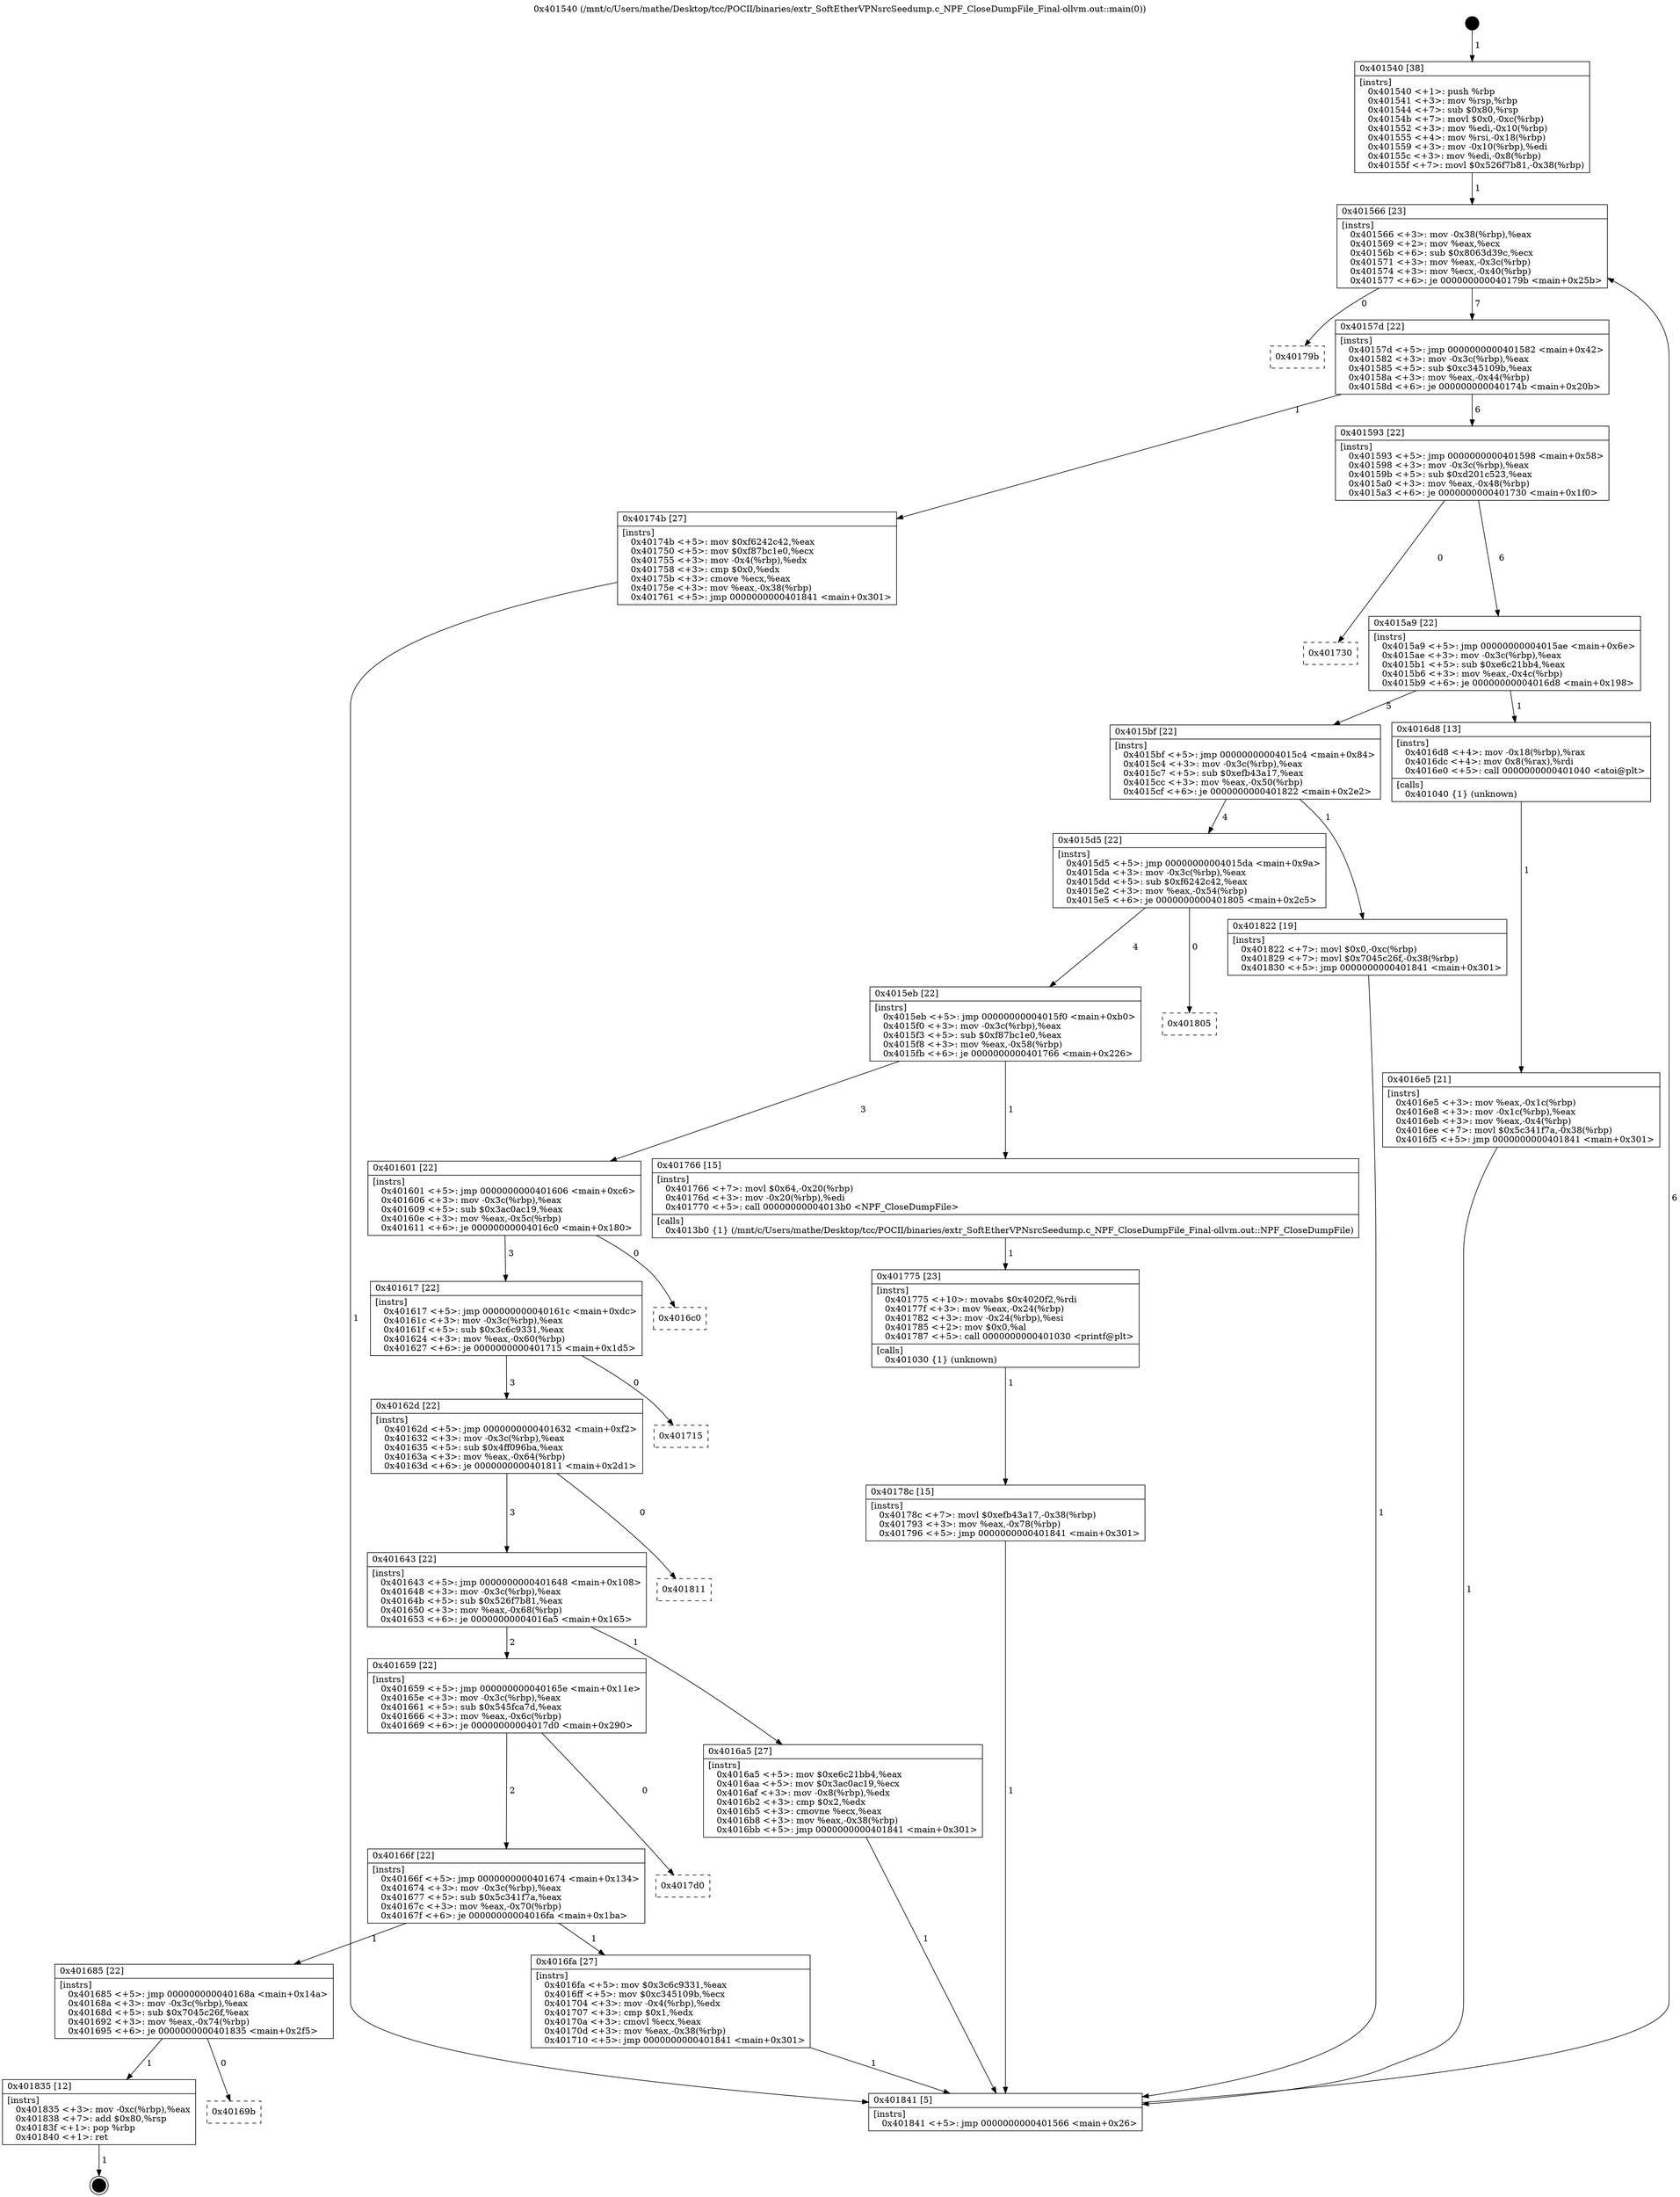 digraph "0x401540" {
  label = "0x401540 (/mnt/c/Users/mathe/Desktop/tcc/POCII/binaries/extr_SoftEtherVPNsrcSeedump.c_NPF_CloseDumpFile_Final-ollvm.out::main(0))"
  labelloc = "t"
  node[shape=record]

  Entry [label="",width=0.3,height=0.3,shape=circle,fillcolor=black,style=filled]
  "0x401566" [label="{
     0x401566 [23]\l
     | [instrs]\l
     &nbsp;&nbsp;0x401566 \<+3\>: mov -0x38(%rbp),%eax\l
     &nbsp;&nbsp;0x401569 \<+2\>: mov %eax,%ecx\l
     &nbsp;&nbsp;0x40156b \<+6\>: sub $0x8063d39c,%ecx\l
     &nbsp;&nbsp;0x401571 \<+3\>: mov %eax,-0x3c(%rbp)\l
     &nbsp;&nbsp;0x401574 \<+3\>: mov %ecx,-0x40(%rbp)\l
     &nbsp;&nbsp;0x401577 \<+6\>: je 000000000040179b \<main+0x25b\>\l
  }"]
  "0x40179b" [label="{
     0x40179b\l
  }", style=dashed]
  "0x40157d" [label="{
     0x40157d [22]\l
     | [instrs]\l
     &nbsp;&nbsp;0x40157d \<+5\>: jmp 0000000000401582 \<main+0x42\>\l
     &nbsp;&nbsp;0x401582 \<+3\>: mov -0x3c(%rbp),%eax\l
     &nbsp;&nbsp;0x401585 \<+5\>: sub $0xc345109b,%eax\l
     &nbsp;&nbsp;0x40158a \<+3\>: mov %eax,-0x44(%rbp)\l
     &nbsp;&nbsp;0x40158d \<+6\>: je 000000000040174b \<main+0x20b\>\l
  }"]
  Exit [label="",width=0.3,height=0.3,shape=circle,fillcolor=black,style=filled,peripheries=2]
  "0x40174b" [label="{
     0x40174b [27]\l
     | [instrs]\l
     &nbsp;&nbsp;0x40174b \<+5\>: mov $0xf6242c42,%eax\l
     &nbsp;&nbsp;0x401750 \<+5\>: mov $0xf87bc1e0,%ecx\l
     &nbsp;&nbsp;0x401755 \<+3\>: mov -0x4(%rbp),%edx\l
     &nbsp;&nbsp;0x401758 \<+3\>: cmp $0x0,%edx\l
     &nbsp;&nbsp;0x40175b \<+3\>: cmove %ecx,%eax\l
     &nbsp;&nbsp;0x40175e \<+3\>: mov %eax,-0x38(%rbp)\l
     &nbsp;&nbsp;0x401761 \<+5\>: jmp 0000000000401841 \<main+0x301\>\l
  }"]
  "0x401593" [label="{
     0x401593 [22]\l
     | [instrs]\l
     &nbsp;&nbsp;0x401593 \<+5\>: jmp 0000000000401598 \<main+0x58\>\l
     &nbsp;&nbsp;0x401598 \<+3\>: mov -0x3c(%rbp),%eax\l
     &nbsp;&nbsp;0x40159b \<+5\>: sub $0xd201c523,%eax\l
     &nbsp;&nbsp;0x4015a0 \<+3\>: mov %eax,-0x48(%rbp)\l
     &nbsp;&nbsp;0x4015a3 \<+6\>: je 0000000000401730 \<main+0x1f0\>\l
  }"]
  "0x40169b" [label="{
     0x40169b\l
  }", style=dashed]
  "0x401730" [label="{
     0x401730\l
  }", style=dashed]
  "0x4015a9" [label="{
     0x4015a9 [22]\l
     | [instrs]\l
     &nbsp;&nbsp;0x4015a9 \<+5\>: jmp 00000000004015ae \<main+0x6e\>\l
     &nbsp;&nbsp;0x4015ae \<+3\>: mov -0x3c(%rbp),%eax\l
     &nbsp;&nbsp;0x4015b1 \<+5\>: sub $0xe6c21bb4,%eax\l
     &nbsp;&nbsp;0x4015b6 \<+3\>: mov %eax,-0x4c(%rbp)\l
     &nbsp;&nbsp;0x4015b9 \<+6\>: je 00000000004016d8 \<main+0x198\>\l
  }"]
  "0x401835" [label="{
     0x401835 [12]\l
     | [instrs]\l
     &nbsp;&nbsp;0x401835 \<+3\>: mov -0xc(%rbp),%eax\l
     &nbsp;&nbsp;0x401838 \<+7\>: add $0x80,%rsp\l
     &nbsp;&nbsp;0x40183f \<+1\>: pop %rbp\l
     &nbsp;&nbsp;0x401840 \<+1\>: ret\l
  }"]
  "0x4016d8" [label="{
     0x4016d8 [13]\l
     | [instrs]\l
     &nbsp;&nbsp;0x4016d8 \<+4\>: mov -0x18(%rbp),%rax\l
     &nbsp;&nbsp;0x4016dc \<+4\>: mov 0x8(%rax),%rdi\l
     &nbsp;&nbsp;0x4016e0 \<+5\>: call 0000000000401040 \<atoi@plt\>\l
     | [calls]\l
     &nbsp;&nbsp;0x401040 \{1\} (unknown)\l
  }"]
  "0x4015bf" [label="{
     0x4015bf [22]\l
     | [instrs]\l
     &nbsp;&nbsp;0x4015bf \<+5\>: jmp 00000000004015c4 \<main+0x84\>\l
     &nbsp;&nbsp;0x4015c4 \<+3\>: mov -0x3c(%rbp),%eax\l
     &nbsp;&nbsp;0x4015c7 \<+5\>: sub $0xefb43a17,%eax\l
     &nbsp;&nbsp;0x4015cc \<+3\>: mov %eax,-0x50(%rbp)\l
     &nbsp;&nbsp;0x4015cf \<+6\>: je 0000000000401822 \<main+0x2e2\>\l
  }"]
  "0x40178c" [label="{
     0x40178c [15]\l
     | [instrs]\l
     &nbsp;&nbsp;0x40178c \<+7\>: movl $0xefb43a17,-0x38(%rbp)\l
     &nbsp;&nbsp;0x401793 \<+3\>: mov %eax,-0x78(%rbp)\l
     &nbsp;&nbsp;0x401796 \<+5\>: jmp 0000000000401841 \<main+0x301\>\l
  }"]
  "0x401822" [label="{
     0x401822 [19]\l
     | [instrs]\l
     &nbsp;&nbsp;0x401822 \<+7\>: movl $0x0,-0xc(%rbp)\l
     &nbsp;&nbsp;0x401829 \<+7\>: movl $0x7045c26f,-0x38(%rbp)\l
     &nbsp;&nbsp;0x401830 \<+5\>: jmp 0000000000401841 \<main+0x301\>\l
  }"]
  "0x4015d5" [label="{
     0x4015d5 [22]\l
     | [instrs]\l
     &nbsp;&nbsp;0x4015d5 \<+5\>: jmp 00000000004015da \<main+0x9a\>\l
     &nbsp;&nbsp;0x4015da \<+3\>: mov -0x3c(%rbp),%eax\l
     &nbsp;&nbsp;0x4015dd \<+5\>: sub $0xf6242c42,%eax\l
     &nbsp;&nbsp;0x4015e2 \<+3\>: mov %eax,-0x54(%rbp)\l
     &nbsp;&nbsp;0x4015e5 \<+6\>: je 0000000000401805 \<main+0x2c5\>\l
  }"]
  "0x401775" [label="{
     0x401775 [23]\l
     | [instrs]\l
     &nbsp;&nbsp;0x401775 \<+10\>: movabs $0x4020f2,%rdi\l
     &nbsp;&nbsp;0x40177f \<+3\>: mov %eax,-0x24(%rbp)\l
     &nbsp;&nbsp;0x401782 \<+3\>: mov -0x24(%rbp),%esi\l
     &nbsp;&nbsp;0x401785 \<+2\>: mov $0x0,%al\l
     &nbsp;&nbsp;0x401787 \<+5\>: call 0000000000401030 \<printf@plt\>\l
     | [calls]\l
     &nbsp;&nbsp;0x401030 \{1\} (unknown)\l
  }"]
  "0x401805" [label="{
     0x401805\l
  }", style=dashed]
  "0x4015eb" [label="{
     0x4015eb [22]\l
     | [instrs]\l
     &nbsp;&nbsp;0x4015eb \<+5\>: jmp 00000000004015f0 \<main+0xb0\>\l
     &nbsp;&nbsp;0x4015f0 \<+3\>: mov -0x3c(%rbp),%eax\l
     &nbsp;&nbsp;0x4015f3 \<+5\>: sub $0xf87bc1e0,%eax\l
     &nbsp;&nbsp;0x4015f8 \<+3\>: mov %eax,-0x58(%rbp)\l
     &nbsp;&nbsp;0x4015fb \<+6\>: je 0000000000401766 \<main+0x226\>\l
  }"]
  "0x401685" [label="{
     0x401685 [22]\l
     | [instrs]\l
     &nbsp;&nbsp;0x401685 \<+5\>: jmp 000000000040168a \<main+0x14a\>\l
     &nbsp;&nbsp;0x40168a \<+3\>: mov -0x3c(%rbp),%eax\l
     &nbsp;&nbsp;0x40168d \<+5\>: sub $0x7045c26f,%eax\l
     &nbsp;&nbsp;0x401692 \<+3\>: mov %eax,-0x74(%rbp)\l
     &nbsp;&nbsp;0x401695 \<+6\>: je 0000000000401835 \<main+0x2f5\>\l
  }"]
  "0x401766" [label="{
     0x401766 [15]\l
     | [instrs]\l
     &nbsp;&nbsp;0x401766 \<+7\>: movl $0x64,-0x20(%rbp)\l
     &nbsp;&nbsp;0x40176d \<+3\>: mov -0x20(%rbp),%edi\l
     &nbsp;&nbsp;0x401770 \<+5\>: call 00000000004013b0 \<NPF_CloseDumpFile\>\l
     | [calls]\l
     &nbsp;&nbsp;0x4013b0 \{1\} (/mnt/c/Users/mathe/Desktop/tcc/POCII/binaries/extr_SoftEtherVPNsrcSeedump.c_NPF_CloseDumpFile_Final-ollvm.out::NPF_CloseDumpFile)\l
  }"]
  "0x401601" [label="{
     0x401601 [22]\l
     | [instrs]\l
     &nbsp;&nbsp;0x401601 \<+5\>: jmp 0000000000401606 \<main+0xc6\>\l
     &nbsp;&nbsp;0x401606 \<+3\>: mov -0x3c(%rbp),%eax\l
     &nbsp;&nbsp;0x401609 \<+5\>: sub $0x3ac0ac19,%eax\l
     &nbsp;&nbsp;0x40160e \<+3\>: mov %eax,-0x5c(%rbp)\l
     &nbsp;&nbsp;0x401611 \<+6\>: je 00000000004016c0 \<main+0x180\>\l
  }"]
  "0x4016fa" [label="{
     0x4016fa [27]\l
     | [instrs]\l
     &nbsp;&nbsp;0x4016fa \<+5\>: mov $0x3c6c9331,%eax\l
     &nbsp;&nbsp;0x4016ff \<+5\>: mov $0xc345109b,%ecx\l
     &nbsp;&nbsp;0x401704 \<+3\>: mov -0x4(%rbp),%edx\l
     &nbsp;&nbsp;0x401707 \<+3\>: cmp $0x1,%edx\l
     &nbsp;&nbsp;0x40170a \<+3\>: cmovl %ecx,%eax\l
     &nbsp;&nbsp;0x40170d \<+3\>: mov %eax,-0x38(%rbp)\l
     &nbsp;&nbsp;0x401710 \<+5\>: jmp 0000000000401841 \<main+0x301\>\l
  }"]
  "0x4016c0" [label="{
     0x4016c0\l
  }", style=dashed]
  "0x401617" [label="{
     0x401617 [22]\l
     | [instrs]\l
     &nbsp;&nbsp;0x401617 \<+5\>: jmp 000000000040161c \<main+0xdc\>\l
     &nbsp;&nbsp;0x40161c \<+3\>: mov -0x3c(%rbp),%eax\l
     &nbsp;&nbsp;0x40161f \<+5\>: sub $0x3c6c9331,%eax\l
     &nbsp;&nbsp;0x401624 \<+3\>: mov %eax,-0x60(%rbp)\l
     &nbsp;&nbsp;0x401627 \<+6\>: je 0000000000401715 \<main+0x1d5\>\l
  }"]
  "0x40166f" [label="{
     0x40166f [22]\l
     | [instrs]\l
     &nbsp;&nbsp;0x40166f \<+5\>: jmp 0000000000401674 \<main+0x134\>\l
     &nbsp;&nbsp;0x401674 \<+3\>: mov -0x3c(%rbp),%eax\l
     &nbsp;&nbsp;0x401677 \<+5\>: sub $0x5c341f7a,%eax\l
     &nbsp;&nbsp;0x40167c \<+3\>: mov %eax,-0x70(%rbp)\l
     &nbsp;&nbsp;0x40167f \<+6\>: je 00000000004016fa \<main+0x1ba\>\l
  }"]
  "0x401715" [label="{
     0x401715\l
  }", style=dashed]
  "0x40162d" [label="{
     0x40162d [22]\l
     | [instrs]\l
     &nbsp;&nbsp;0x40162d \<+5\>: jmp 0000000000401632 \<main+0xf2\>\l
     &nbsp;&nbsp;0x401632 \<+3\>: mov -0x3c(%rbp),%eax\l
     &nbsp;&nbsp;0x401635 \<+5\>: sub $0x4ff096ba,%eax\l
     &nbsp;&nbsp;0x40163a \<+3\>: mov %eax,-0x64(%rbp)\l
     &nbsp;&nbsp;0x40163d \<+6\>: je 0000000000401811 \<main+0x2d1\>\l
  }"]
  "0x4017d0" [label="{
     0x4017d0\l
  }", style=dashed]
  "0x401811" [label="{
     0x401811\l
  }", style=dashed]
  "0x401643" [label="{
     0x401643 [22]\l
     | [instrs]\l
     &nbsp;&nbsp;0x401643 \<+5\>: jmp 0000000000401648 \<main+0x108\>\l
     &nbsp;&nbsp;0x401648 \<+3\>: mov -0x3c(%rbp),%eax\l
     &nbsp;&nbsp;0x40164b \<+5\>: sub $0x526f7b81,%eax\l
     &nbsp;&nbsp;0x401650 \<+3\>: mov %eax,-0x68(%rbp)\l
     &nbsp;&nbsp;0x401653 \<+6\>: je 00000000004016a5 \<main+0x165\>\l
  }"]
  "0x4016e5" [label="{
     0x4016e5 [21]\l
     | [instrs]\l
     &nbsp;&nbsp;0x4016e5 \<+3\>: mov %eax,-0x1c(%rbp)\l
     &nbsp;&nbsp;0x4016e8 \<+3\>: mov -0x1c(%rbp),%eax\l
     &nbsp;&nbsp;0x4016eb \<+3\>: mov %eax,-0x4(%rbp)\l
     &nbsp;&nbsp;0x4016ee \<+7\>: movl $0x5c341f7a,-0x38(%rbp)\l
     &nbsp;&nbsp;0x4016f5 \<+5\>: jmp 0000000000401841 \<main+0x301\>\l
  }"]
  "0x4016a5" [label="{
     0x4016a5 [27]\l
     | [instrs]\l
     &nbsp;&nbsp;0x4016a5 \<+5\>: mov $0xe6c21bb4,%eax\l
     &nbsp;&nbsp;0x4016aa \<+5\>: mov $0x3ac0ac19,%ecx\l
     &nbsp;&nbsp;0x4016af \<+3\>: mov -0x8(%rbp),%edx\l
     &nbsp;&nbsp;0x4016b2 \<+3\>: cmp $0x2,%edx\l
     &nbsp;&nbsp;0x4016b5 \<+3\>: cmovne %ecx,%eax\l
     &nbsp;&nbsp;0x4016b8 \<+3\>: mov %eax,-0x38(%rbp)\l
     &nbsp;&nbsp;0x4016bb \<+5\>: jmp 0000000000401841 \<main+0x301\>\l
  }"]
  "0x401659" [label="{
     0x401659 [22]\l
     | [instrs]\l
     &nbsp;&nbsp;0x401659 \<+5\>: jmp 000000000040165e \<main+0x11e\>\l
     &nbsp;&nbsp;0x40165e \<+3\>: mov -0x3c(%rbp),%eax\l
     &nbsp;&nbsp;0x401661 \<+5\>: sub $0x545fca7d,%eax\l
     &nbsp;&nbsp;0x401666 \<+3\>: mov %eax,-0x6c(%rbp)\l
     &nbsp;&nbsp;0x401669 \<+6\>: je 00000000004017d0 \<main+0x290\>\l
  }"]
  "0x401841" [label="{
     0x401841 [5]\l
     | [instrs]\l
     &nbsp;&nbsp;0x401841 \<+5\>: jmp 0000000000401566 \<main+0x26\>\l
  }"]
  "0x401540" [label="{
     0x401540 [38]\l
     | [instrs]\l
     &nbsp;&nbsp;0x401540 \<+1\>: push %rbp\l
     &nbsp;&nbsp;0x401541 \<+3\>: mov %rsp,%rbp\l
     &nbsp;&nbsp;0x401544 \<+7\>: sub $0x80,%rsp\l
     &nbsp;&nbsp;0x40154b \<+7\>: movl $0x0,-0xc(%rbp)\l
     &nbsp;&nbsp;0x401552 \<+3\>: mov %edi,-0x10(%rbp)\l
     &nbsp;&nbsp;0x401555 \<+4\>: mov %rsi,-0x18(%rbp)\l
     &nbsp;&nbsp;0x401559 \<+3\>: mov -0x10(%rbp),%edi\l
     &nbsp;&nbsp;0x40155c \<+3\>: mov %edi,-0x8(%rbp)\l
     &nbsp;&nbsp;0x40155f \<+7\>: movl $0x526f7b81,-0x38(%rbp)\l
  }"]
  Entry -> "0x401540" [label=" 1"]
  "0x401566" -> "0x40179b" [label=" 0"]
  "0x401566" -> "0x40157d" [label=" 7"]
  "0x401835" -> Exit [label=" 1"]
  "0x40157d" -> "0x40174b" [label=" 1"]
  "0x40157d" -> "0x401593" [label=" 6"]
  "0x401685" -> "0x40169b" [label=" 0"]
  "0x401593" -> "0x401730" [label=" 0"]
  "0x401593" -> "0x4015a9" [label=" 6"]
  "0x401685" -> "0x401835" [label=" 1"]
  "0x4015a9" -> "0x4016d8" [label=" 1"]
  "0x4015a9" -> "0x4015bf" [label=" 5"]
  "0x401822" -> "0x401841" [label=" 1"]
  "0x4015bf" -> "0x401822" [label=" 1"]
  "0x4015bf" -> "0x4015d5" [label=" 4"]
  "0x40178c" -> "0x401841" [label=" 1"]
  "0x4015d5" -> "0x401805" [label=" 0"]
  "0x4015d5" -> "0x4015eb" [label=" 4"]
  "0x401775" -> "0x40178c" [label=" 1"]
  "0x4015eb" -> "0x401766" [label=" 1"]
  "0x4015eb" -> "0x401601" [label=" 3"]
  "0x401766" -> "0x401775" [label=" 1"]
  "0x401601" -> "0x4016c0" [label=" 0"]
  "0x401601" -> "0x401617" [label=" 3"]
  "0x40174b" -> "0x401841" [label=" 1"]
  "0x401617" -> "0x401715" [label=" 0"]
  "0x401617" -> "0x40162d" [label=" 3"]
  "0x40166f" -> "0x401685" [label=" 1"]
  "0x40162d" -> "0x401811" [label=" 0"]
  "0x40162d" -> "0x401643" [label=" 3"]
  "0x40166f" -> "0x4016fa" [label=" 1"]
  "0x401643" -> "0x4016a5" [label=" 1"]
  "0x401643" -> "0x401659" [label=" 2"]
  "0x4016a5" -> "0x401841" [label=" 1"]
  "0x401540" -> "0x401566" [label=" 1"]
  "0x401841" -> "0x401566" [label=" 6"]
  "0x4016d8" -> "0x4016e5" [label=" 1"]
  "0x4016e5" -> "0x401841" [label=" 1"]
  "0x4016fa" -> "0x401841" [label=" 1"]
  "0x401659" -> "0x4017d0" [label=" 0"]
  "0x401659" -> "0x40166f" [label=" 2"]
}
